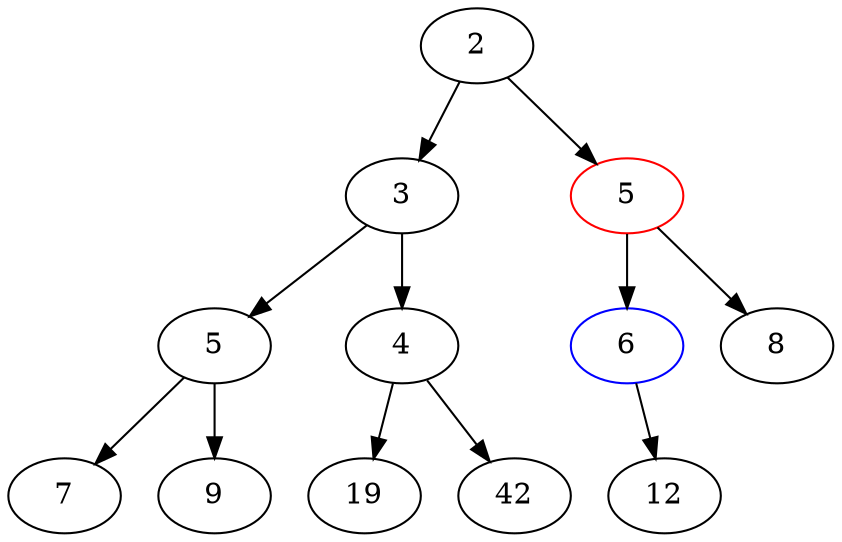 strict digraph G {
	ordering=out
	20 [color="red",label="5"]
	6 [color="blue"]
	2 -> 3;
	2 -> 20;
	3 -> 5;
	3 -> 4;
	20 -> 6;
	20 -> 8;
	5 -> 7;
	5 -> 9;
	4 -> 19;
	4 -> 42;
	6 -> 12;
}
